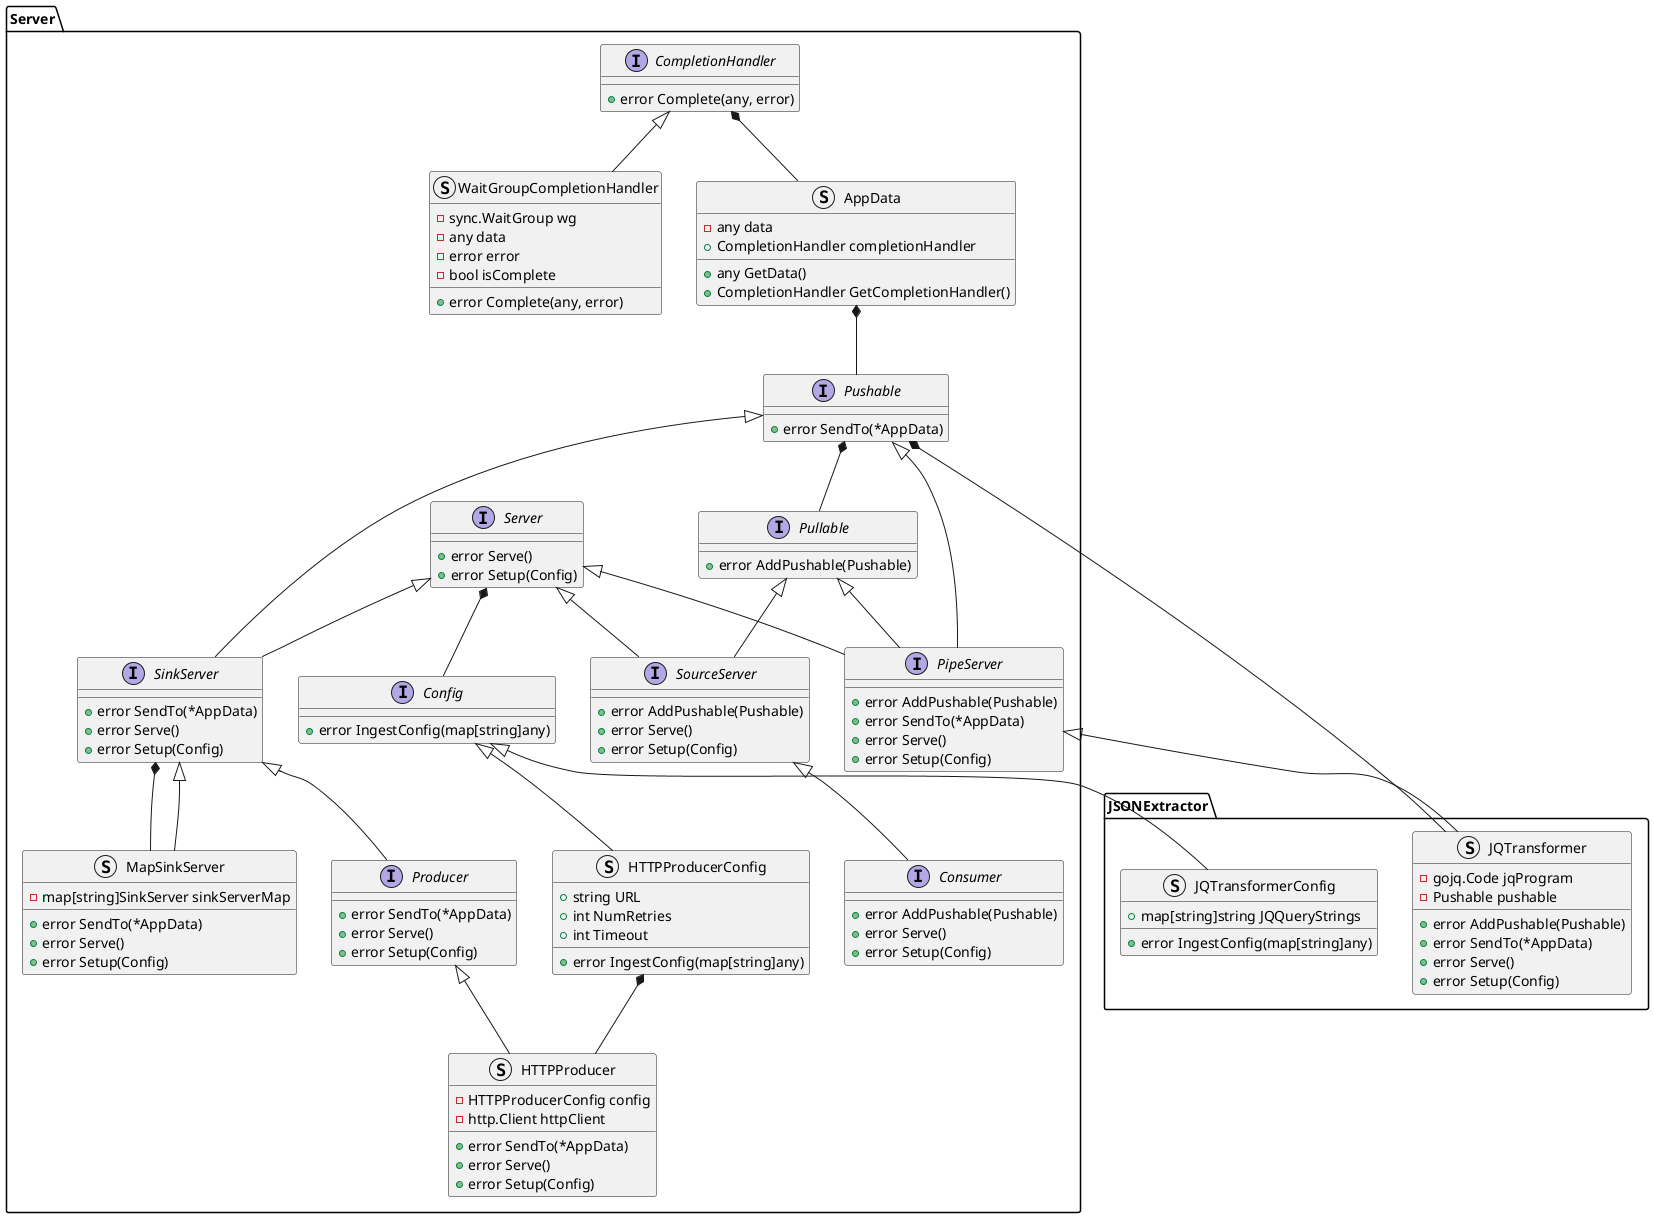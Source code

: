 @startuml
namespace JSONExtractor {
    struct JQTransformerConfig {
        +map[string]string JQQueryStrings
        +error IngestConfig(map[string]any)
    }
    struct JQTransformer {
        -gojq.Code jqProgram
        -Pushable pushable
        +error AddPushable(Pushable)
        +error SendTo(*AppData)
        +error Serve()
        +error Setup(Config)
    }
}
namespace Server {
    interface CompletionHandler {
        +error Complete(any, error)
    }
    struct WaitGroupCompletionHandler {
        -sync.WaitGroup wg
        -any data
        -error error
        -bool isComplete
        +error Complete(any, error)
    }
    struct AppData {
        -any data
        +CompletionHandler completionHandler
        +any GetData()
        +CompletionHandler GetCompletionHandler()
    }
    interface Server {
        +error Serve()
        +error Setup(Config)
    }
    interface Pullable {
        +error AddPushable(Pushable)
    }
    interface Pushable {
        +error SendTo(*AppData)
    }
    interface SourceServer {
        +error AddPushable(Pushable)
        +error Serve()
        +error Setup(Config)
    }
    interface SinkServer {
        +error SendTo(*AppData)
        +error Serve()
        +error Setup(Config)
    }
    interface PipeServer {
        +error AddPushable(Pushable)
        +error SendTo(*AppData)
        +error Serve()
        +error Setup(Config)
    }
    interface Producer {
        +error SendTo(*AppData)
        +error Serve()
        +error Setup(Config)
    }
    struct HTTPProducer {
        -HTTPProducerConfig config
        -http.Client httpClient
        +error SendTo(*AppData)
        +error Serve()
        +error Setup(Config)
    }
    interface Consumer {
        +error AddPushable(Pushable)
        +error Serve()
        +error Setup(Config)
    }
    struct MapSinkServer {
        -map[string]SinkServer sinkServerMap
        +error SendTo(*AppData)
        +error Serve()
        +error Setup(Config)
    }
    interface Config {
        +error IngestConfig(map[string]any)
    }
    struct HTTPProducerConfig {
        +string URL
        +int NumRetries
        +int Timeout
        +error IngestConfig(map[string]any)
    }
}
Server.CompletionHandler <|-- Server.WaitGroupCompletionHandler
Server.CompletionHandler *-- Server.AppData
Server.AppData *-- Server.Pushable
Server.Server <|-- Server.SourceServer
Server.Pushable *-- Server.Pullable
Server.Pullable <|-- Server.SourceServer
Server.Server <|-- Server.SinkServer
Server.Pushable <|-- Server.SinkServer
Server.Pushable <|-- Server.PipeServer
Server.Pullable <|-- Server.PipeServer
Server.Server <|-- Server.PipeServer

Server.SinkServer <|-- Server.Producer
Server.SinkServer *-- Server.MapSinkServer
Server.SinkServer <|-- Server.MapSinkServer
Server.SourceServer <|-- Server.Consumer

Server.PipeServer <|-- JSONExtractor.JQTransformer
Server.Pushable *-- JSONExtractor.JQTransformer


Server.Server *-- Server.Config
Server.Config <|-- JSONExtractor.JQTransformerConfig
Server.Config <|-- Server.HTTPProducerConfig
Server.Producer <|-- Server.HTTPProducer
Server.HTTPProducerConfig *-- Server.HTTPProducer
@enduml